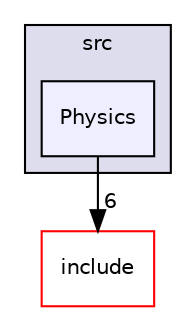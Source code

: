 digraph "src/Physics" {
  compound=true
  node [ fontsize="10", fontname="Helvetica"];
  edge [ labelfontsize="10", labelfontname="Helvetica"];
  subgraph clusterdir_68267d1309a1af8e8297ef4c3efbcdba {
    graph [ bgcolor="#ddddee", pencolor="black", label="src" fontname="Helvetica", fontsize="10", URL="dir_68267d1309a1af8e8297ef4c3efbcdba.html"]
  dir_0df09a091a4eb5e56719829019e3d2f9 [shape=box, label="Physics", style="filled", fillcolor="#eeeeff", pencolor="black", URL="dir_0df09a091a4eb5e56719829019e3d2f9.html"];
  }
  dir_d44c64559bbebec7f509842c48db8b23 [shape=box label="include" fillcolor="white" style="filled" color="red" URL="dir_d44c64559bbebec7f509842c48db8b23.html"];
  dir_0df09a091a4eb5e56719829019e3d2f9->dir_d44c64559bbebec7f509842c48db8b23 [headlabel="6", labeldistance=1.5 headhref="dir_000012_000005.html"];
}
